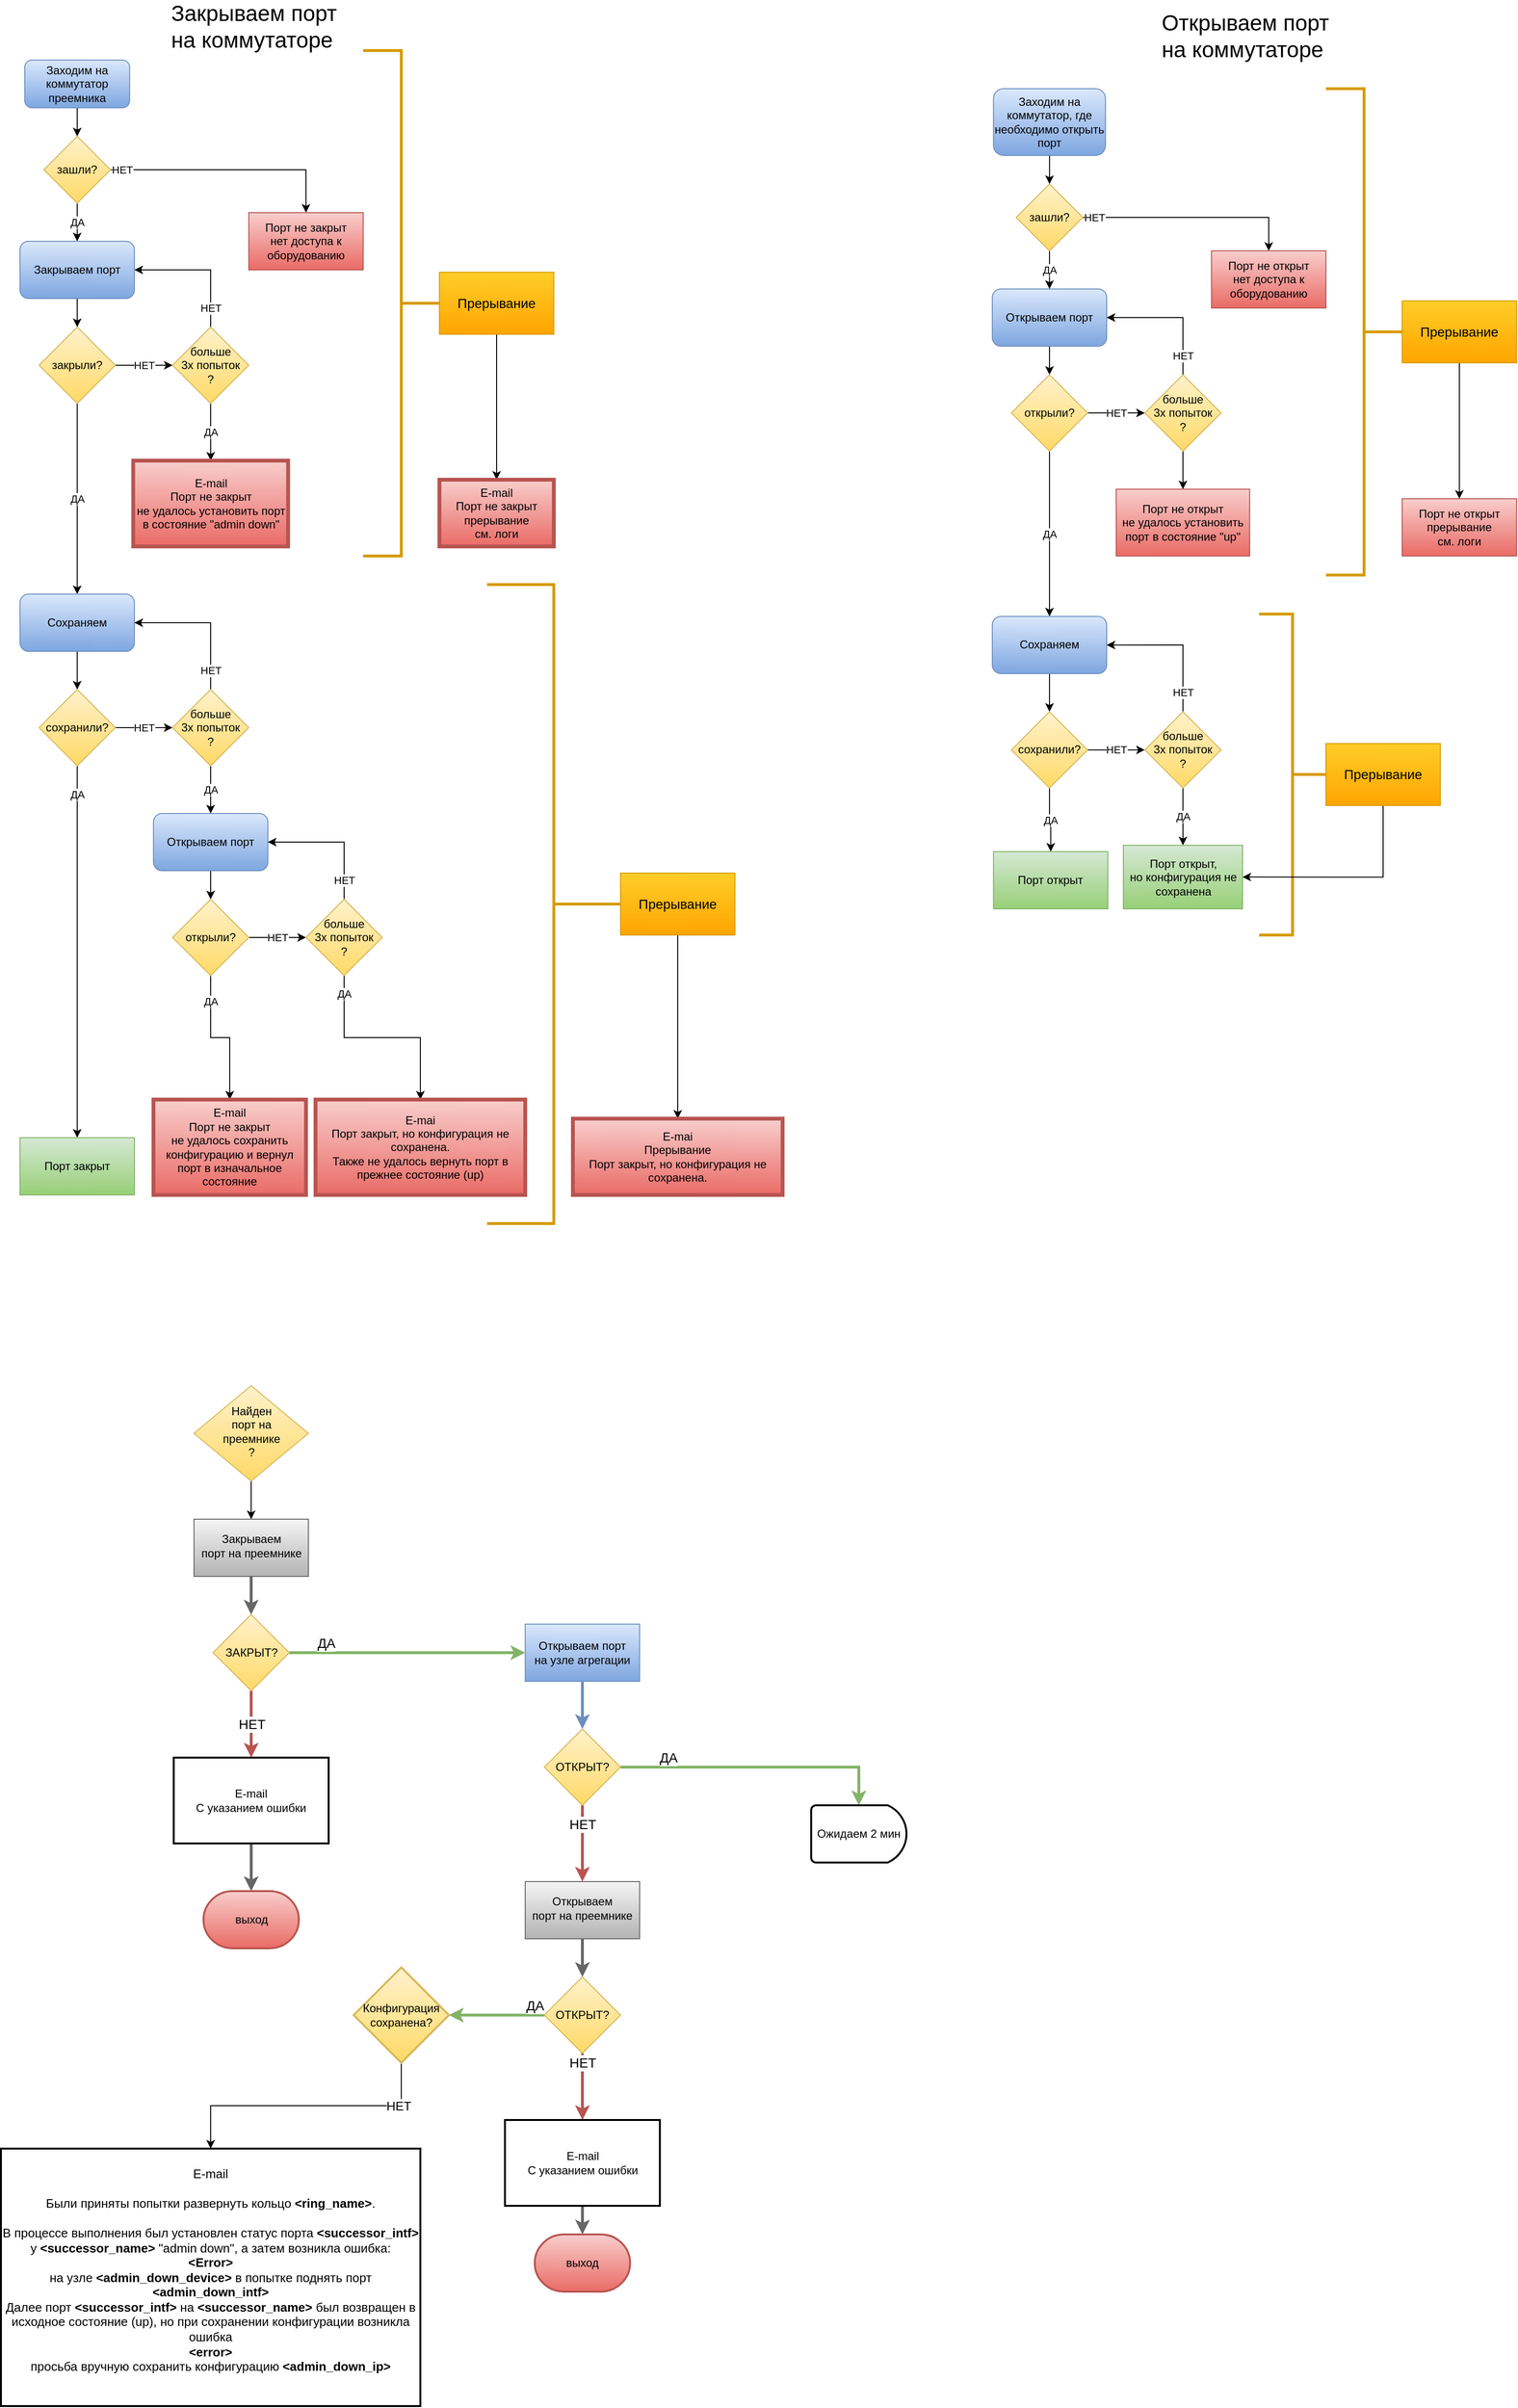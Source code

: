 <mxfile version="13.7.5" type="github">
  <diagram id="C5RBs43oDa-KdzZeNtuy" name="Page-1">
    <mxGraphModel dx="1102" dy="724" grid="1" gridSize="10" guides="1" tooltips="1" connect="1" arrows="1" fold="1" page="1" pageScale="1" pageWidth="3300" pageHeight="4681" math="0" shadow="0">
      <root>
        <mxCell id="WIyWlLk6GJQsqaUBKTNV-0" />
        <mxCell id="WIyWlLk6GJQsqaUBKTNV-1" parent="WIyWlLk6GJQsqaUBKTNV-0" />
        <mxCell id="69zd2P_aMQ5EqwOzP3Yx-98" value="" style="edgeStyle=orthogonalEdgeStyle;rounded=0;orthogonalLoop=1;jettySize=auto;html=1;" parent="WIyWlLk6GJQsqaUBKTNV-1" source="WIyWlLk6GJQsqaUBKTNV-6" target="69zd2P_aMQ5EqwOzP3Yx-97" edge="1">
          <mxGeometry relative="1" as="geometry" />
        </mxCell>
        <mxCell id="WIyWlLk6GJQsqaUBKTNV-6" value="&lt;div&gt;Найден&lt;/div&gt;&lt;div&gt;порт на&lt;/div&gt;&lt;div&gt;преемнике&lt;br&gt;&lt;/div&gt;?" style="rhombus;whiteSpace=wrap;html=1;shadow=0;fontFamily=Helvetica;fontSize=12;align=center;strokeWidth=1;spacing=6;spacingTop=-4;fillColor=#fff2cc;strokeColor=#d6b656;gradientColor=#ffd966;" parent="WIyWlLk6GJQsqaUBKTNV-1" vertex="1">
          <mxGeometry x="342.5" y="1560" width="120" height="100" as="geometry" />
        </mxCell>
        <mxCell id="69zd2P_aMQ5EqwOzP3Yx-4" value="ДА" style="edgeStyle=orthogonalEdgeStyle;rounded=0;orthogonalLoop=1;jettySize=auto;html=1;" parent="WIyWlLk6GJQsqaUBKTNV-1" source="69zd2P_aMQ5EqwOzP3Yx-0" target="69zd2P_aMQ5EqwOzP3Yx-3" edge="1">
          <mxGeometry relative="1" as="geometry" />
        </mxCell>
        <mxCell id="69zd2P_aMQ5EqwOzP3Yx-14" value="НЕТ" style="edgeStyle=orthogonalEdgeStyle;rounded=0;orthogonalLoop=1;jettySize=auto;html=1;entryX=0.5;entryY=0;entryDx=0;entryDy=0;" parent="WIyWlLk6GJQsqaUBKTNV-1" source="69zd2P_aMQ5EqwOzP3Yx-0" target="69zd2P_aMQ5EqwOzP3Yx-13" edge="1">
          <mxGeometry x="-0.902" relative="1" as="geometry">
            <mxPoint as="offset" />
          </mxGeometry>
        </mxCell>
        <mxCell id="69zd2P_aMQ5EqwOzP3Yx-0" value="зашли?" style="rhombus;whiteSpace=wrap;html=1;fillColor=#fff2cc;strokeColor=#d6b656;gradientColor=#ffd966;" parent="WIyWlLk6GJQsqaUBKTNV-1" vertex="1">
          <mxGeometry x="185" y="250" width="70" height="70" as="geometry" />
        </mxCell>
        <mxCell id="69zd2P_aMQ5EqwOzP3Yx-2" value="" style="edgeStyle=orthogonalEdgeStyle;rounded=0;orthogonalLoop=1;jettySize=auto;html=1;" parent="WIyWlLk6GJQsqaUBKTNV-1" source="69zd2P_aMQ5EqwOzP3Yx-1" target="69zd2P_aMQ5EqwOzP3Yx-0" edge="1">
          <mxGeometry relative="1" as="geometry" />
        </mxCell>
        <mxCell id="69zd2P_aMQ5EqwOzP3Yx-1" value="&lt;div&gt;Заходим на коммутатор&lt;/div&gt;&lt;div&gt;преемника&lt;br&gt;&lt;/div&gt;" style="rounded=1;whiteSpace=wrap;html=1;gradientColor=#7ea6e0;fillColor=#dae8fc;strokeColor=#6c8ebf;" parent="WIyWlLk6GJQsqaUBKTNV-1" vertex="1">
          <mxGeometry x="165" y="170" width="110" height="50" as="geometry" />
        </mxCell>
        <mxCell id="69zd2P_aMQ5EqwOzP3Yx-6" value="" style="edgeStyle=orthogonalEdgeStyle;rounded=0;orthogonalLoop=1;jettySize=auto;html=1;" parent="WIyWlLk6GJQsqaUBKTNV-1" source="69zd2P_aMQ5EqwOzP3Yx-3" target="69zd2P_aMQ5EqwOzP3Yx-5" edge="1">
          <mxGeometry relative="1" as="geometry" />
        </mxCell>
        <mxCell id="69zd2P_aMQ5EqwOzP3Yx-3" value="Закрываем порт" style="rounded=1;whiteSpace=wrap;html=1;gradientColor=#7ea6e0;fillColor=#dae8fc;strokeColor=#6c8ebf;" parent="WIyWlLk6GJQsqaUBKTNV-1" vertex="1">
          <mxGeometry x="160" y="360" width="120" height="60" as="geometry" />
        </mxCell>
        <mxCell id="69zd2P_aMQ5EqwOzP3Yx-9" value="НЕТ" style="edgeStyle=orthogonalEdgeStyle;rounded=0;orthogonalLoop=1;jettySize=auto;html=1;" parent="WIyWlLk6GJQsqaUBKTNV-1" source="69zd2P_aMQ5EqwOzP3Yx-5" target="69zd2P_aMQ5EqwOzP3Yx-8" edge="1">
          <mxGeometry relative="1" as="geometry" />
        </mxCell>
        <mxCell id="69zd2P_aMQ5EqwOzP3Yx-16" value="ДА" style="edgeStyle=orthogonalEdgeStyle;rounded=0;orthogonalLoop=1;jettySize=auto;html=1;" parent="WIyWlLk6GJQsqaUBKTNV-1" source="69zd2P_aMQ5EqwOzP3Yx-5" target="69zd2P_aMQ5EqwOzP3Yx-15" edge="1">
          <mxGeometry relative="1" as="geometry" />
        </mxCell>
        <mxCell id="69zd2P_aMQ5EqwOzP3Yx-5" value="закрыли?" style="rhombus;whiteSpace=wrap;html=1;gradientColor=#ffd966;fillColor=#fff2cc;strokeColor=#d6b656;" parent="WIyWlLk6GJQsqaUBKTNV-1" vertex="1">
          <mxGeometry x="180" y="450" width="80" height="80" as="geometry" />
        </mxCell>
        <mxCell id="69zd2P_aMQ5EqwOzP3Yx-10" value="НЕТ" style="edgeStyle=orthogonalEdgeStyle;rounded=0;orthogonalLoop=1;jettySize=auto;html=1;entryX=1;entryY=0.5;entryDx=0;entryDy=0;exitX=0.5;exitY=0;exitDx=0;exitDy=0;" parent="WIyWlLk6GJQsqaUBKTNV-1" source="69zd2P_aMQ5EqwOzP3Yx-8" target="69zd2P_aMQ5EqwOzP3Yx-3" edge="1">
          <mxGeometry x="-0.714" relative="1" as="geometry">
            <Array as="points">
              <mxPoint x="360" y="390" />
            </Array>
            <mxPoint as="offset" />
          </mxGeometry>
        </mxCell>
        <mxCell id="69zd2P_aMQ5EqwOzP3Yx-114" value="ДА" style="edgeStyle=orthogonalEdgeStyle;rounded=0;orthogonalLoop=1;jettySize=auto;html=1;strokeWidth=1;" parent="WIyWlLk6GJQsqaUBKTNV-1" source="69zd2P_aMQ5EqwOzP3Yx-8" target="69zd2P_aMQ5EqwOzP3Yx-113" edge="1">
          <mxGeometry relative="1" as="geometry" />
        </mxCell>
        <mxCell id="69zd2P_aMQ5EqwOzP3Yx-8" value="&lt;div&gt;больше&lt;/div&gt;&lt;div&gt;3х попыток&lt;br&gt;&lt;/div&gt;?" style="rhombus;whiteSpace=wrap;html=1;gradientColor=#ffd966;fillColor=#fff2cc;strokeColor=#d6b656;" parent="WIyWlLk6GJQsqaUBKTNV-1" vertex="1">
          <mxGeometry x="320" y="450" width="80" height="80" as="geometry" />
        </mxCell>
        <mxCell id="69zd2P_aMQ5EqwOzP3Yx-13" value="&lt;div&gt;Порт не закрыт&lt;/div&gt;нет доступа к оборудованию " style="rounded=1;whiteSpace=wrap;html=1;gradientColor=#ea6b66;fillColor=#f8cecc;strokeColor=#b85450;arcSize=0;" parent="WIyWlLk6GJQsqaUBKTNV-1" vertex="1">
          <mxGeometry x="400" y="330" width="120" height="60" as="geometry" />
        </mxCell>
        <mxCell id="69zd2P_aMQ5EqwOzP3Yx-18" value="" style="edgeStyle=orthogonalEdgeStyle;rounded=0;orthogonalLoop=1;jettySize=auto;html=1;" parent="WIyWlLk6GJQsqaUBKTNV-1" source="69zd2P_aMQ5EqwOzP3Yx-15" target="69zd2P_aMQ5EqwOzP3Yx-17" edge="1">
          <mxGeometry relative="1" as="geometry" />
        </mxCell>
        <mxCell id="69zd2P_aMQ5EqwOzP3Yx-15" value="Сохраняем" style="rounded=1;whiteSpace=wrap;html=1;gradientColor=#7ea6e0;fillColor=#dae8fc;strokeColor=#6c8ebf;" parent="WIyWlLk6GJQsqaUBKTNV-1" vertex="1">
          <mxGeometry x="160" y="730" width="120" height="60" as="geometry" />
        </mxCell>
        <mxCell id="69zd2P_aMQ5EqwOzP3Yx-20" value="НЕТ" style="edgeStyle=orthogonalEdgeStyle;rounded=0;orthogonalLoop=1;jettySize=auto;html=1;" parent="WIyWlLk6GJQsqaUBKTNV-1" source="69zd2P_aMQ5EqwOzP3Yx-17" target="69zd2P_aMQ5EqwOzP3Yx-19" edge="1">
          <mxGeometry relative="1" as="geometry" />
        </mxCell>
        <mxCell id="69zd2P_aMQ5EqwOzP3Yx-33" value="ДА" style="edgeStyle=orthogonalEdgeStyle;rounded=0;orthogonalLoop=1;jettySize=auto;html=1;" parent="WIyWlLk6GJQsqaUBKTNV-1" source="69zd2P_aMQ5EqwOzP3Yx-17" target="69zd2P_aMQ5EqwOzP3Yx-32" edge="1">
          <mxGeometry x="-0.846" relative="1" as="geometry">
            <mxPoint as="offset" />
          </mxGeometry>
        </mxCell>
        <mxCell id="69zd2P_aMQ5EqwOzP3Yx-17" value="сохранили?" style="rhombus;whiteSpace=wrap;html=1;gradientColor=#ffd966;fillColor=#fff2cc;strokeColor=#d6b656;" parent="WIyWlLk6GJQsqaUBKTNV-1" vertex="1">
          <mxGeometry x="180" y="830" width="80" height="80" as="geometry" />
        </mxCell>
        <mxCell id="69zd2P_aMQ5EqwOzP3Yx-21" value="НЕТ" style="edgeStyle=orthogonalEdgeStyle;rounded=0;orthogonalLoop=1;jettySize=auto;html=1;entryX=1;entryY=0.5;entryDx=0;entryDy=0;" parent="WIyWlLk6GJQsqaUBKTNV-1" source="69zd2P_aMQ5EqwOzP3Yx-19" target="69zd2P_aMQ5EqwOzP3Yx-15" edge="1">
          <mxGeometry x="-0.733" relative="1" as="geometry">
            <Array as="points">
              <mxPoint x="360" y="760" />
            </Array>
            <mxPoint as="offset" />
          </mxGeometry>
        </mxCell>
        <mxCell id="69zd2P_aMQ5EqwOzP3Yx-28" value="ДА" style="edgeStyle=orthogonalEdgeStyle;rounded=0;orthogonalLoop=1;jettySize=auto;html=1;" parent="WIyWlLk6GJQsqaUBKTNV-1" source="69zd2P_aMQ5EqwOzP3Yx-19" target="69zd2P_aMQ5EqwOzP3Yx-23" edge="1">
          <mxGeometry relative="1" as="geometry" />
        </mxCell>
        <mxCell id="69zd2P_aMQ5EqwOzP3Yx-19" value="&lt;div&gt;больше&lt;/div&gt;&lt;div&gt;3х попыток&lt;br&gt;&lt;/div&gt;?" style="rhombus;whiteSpace=wrap;html=1;gradientColor=#ffd966;fillColor=#fff2cc;strokeColor=#d6b656;" parent="WIyWlLk6GJQsqaUBKTNV-1" vertex="1">
          <mxGeometry x="320" y="830" width="80" height="80" as="geometry" />
        </mxCell>
        <mxCell id="69zd2P_aMQ5EqwOzP3Yx-22" value="" style="edgeStyle=orthogonalEdgeStyle;rounded=0;orthogonalLoop=1;jettySize=auto;html=1;" parent="WIyWlLk6GJQsqaUBKTNV-1" source="69zd2P_aMQ5EqwOzP3Yx-23" target="69zd2P_aMQ5EqwOzP3Yx-25" edge="1">
          <mxGeometry relative="1" as="geometry" />
        </mxCell>
        <mxCell id="69zd2P_aMQ5EqwOzP3Yx-23" value="Открываем порт" style="rounded=1;whiteSpace=wrap;html=1;gradientColor=#7ea6e0;fillColor=#dae8fc;strokeColor=#6c8ebf;" parent="WIyWlLk6GJQsqaUBKTNV-1" vertex="1">
          <mxGeometry x="300" y="960" width="120" height="60" as="geometry" />
        </mxCell>
        <mxCell id="69zd2P_aMQ5EqwOzP3Yx-24" value="НЕТ" style="edgeStyle=orthogonalEdgeStyle;rounded=0;orthogonalLoop=1;jettySize=auto;html=1;" parent="WIyWlLk6GJQsqaUBKTNV-1" source="69zd2P_aMQ5EqwOzP3Yx-25" target="69zd2P_aMQ5EqwOzP3Yx-27" edge="1">
          <mxGeometry relative="1" as="geometry" />
        </mxCell>
        <mxCell id="69zd2P_aMQ5EqwOzP3Yx-31" value="ДА" style="edgeStyle=orthogonalEdgeStyle;rounded=0;orthogonalLoop=1;jettySize=auto;html=1;" parent="WIyWlLk6GJQsqaUBKTNV-1" source="69zd2P_aMQ5EqwOzP3Yx-25" target="69zd2P_aMQ5EqwOzP3Yx-30" edge="1">
          <mxGeometry x="-0.647" relative="1" as="geometry">
            <mxPoint as="offset" />
          </mxGeometry>
        </mxCell>
        <mxCell id="69zd2P_aMQ5EqwOzP3Yx-25" value="открыли?" style="rhombus;whiteSpace=wrap;html=1;gradientColor=#ffd966;fillColor=#fff2cc;strokeColor=#d6b656;" parent="WIyWlLk6GJQsqaUBKTNV-1" vertex="1">
          <mxGeometry x="320" y="1050" width="80" height="80" as="geometry" />
        </mxCell>
        <mxCell id="69zd2P_aMQ5EqwOzP3Yx-26" value="НЕТ" style="edgeStyle=orthogonalEdgeStyle;rounded=0;orthogonalLoop=1;jettySize=auto;html=1;entryX=1;entryY=0.5;entryDx=0;entryDy=0;exitX=0.5;exitY=0;exitDx=0;exitDy=0;" parent="WIyWlLk6GJQsqaUBKTNV-1" source="69zd2P_aMQ5EqwOzP3Yx-27" target="69zd2P_aMQ5EqwOzP3Yx-23" edge="1">
          <mxGeometry x="-0.714" relative="1" as="geometry">
            <Array as="points">
              <mxPoint x="500" y="990" />
            </Array>
            <mxPoint as="offset" />
          </mxGeometry>
        </mxCell>
        <mxCell id="69zd2P_aMQ5EqwOzP3Yx-72" value="ДА" style="edgeStyle=orthogonalEdgeStyle;rounded=0;orthogonalLoop=1;jettySize=auto;html=1;" parent="WIyWlLk6GJQsqaUBKTNV-1" source="69zd2P_aMQ5EqwOzP3Yx-27" target="69zd2P_aMQ5EqwOzP3Yx-71" edge="1">
          <mxGeometry x="-0.818" relative="1" as="geometry">
            <mxPoint as="offset" />
          </mxGeometry>
        </mxCell>
        <mxCell id="69zd2P_aMQ5EqwOzP3Yx-27" value="&lt;div&gt;больше&lt;/div&gt;&lt;div&gt;3х попыток&lt;br&gt;&lt;/div&gt;?" style="rhombus;whiteSpace=wrap;html=1;gradientColor=#ffd966;fillColor=#fff2cc;strokeColor=#d6b656;" parent="WIyWlLk6GJQsqaUBKTNV-1" vertex="1">
          <mxGeometry x="460" y="1050" width="80" height="80" as="geometry" />
        </mxCell>
        <mxCell id="69zd2P_aMQ5EqwOzP3Yx-30" value="&lt;div&gt;E-mail&lt;/div&gt;&lt;div&gt;Порт не закрыт&lt;/div&gt;не удалось сохранить конфигурацию и вернул порт в изначальное состояние" style="rounded=1;whiteSpace=wrap;html=1;gradientColor=#ea6b66;fillColor=#f8cecc;strokeColor=#b85450;arcSize=0;strokeWidth=4;" parent="WIyWlLk6GJQsqaUBKTNV-1" vertex="1">
          <mxGeometry x="300" y="1260" width="160" height="100" as="geometry" />
        </mxCell>
        <mxCell id="69zd2P_aMQ5EqwOzP3Yx-32" value="Порт закрыт" style="rounded=1;whiteSpace=wrap;html=1;gradientColor=#97d077;fillColor=#d5e8d4;strokeColor=#82b366;arcSize=0;" parent="WIyWlLk6GJQsqaUBKTNV-1" vertex="1">
          <mxGeometry x="160" y="1300" width="120" height="60" as="geometry" />
        </mxCell>
        <mxCell id="69zd2P_aMQ5EqwOzP3Yx-38" value="ДА" style="edgeStyle=orthogonalEdgeStyle;rounded=0;orthogonalLoop=1;jettySize=auto;html=1;" parent="WIyWlLk6GJQsqaUBKTNV-1" source="69zd2P_aMQ5EqwOzP3Yx-40" target="69zd2P_aMQ5EqwOzP3Yx-44" edge="1">
          <mxGeometry relative="1" as="geometry" />
        </mxCell>
        <mxCell id="69zd2P_aMQ5EqwOzP3Yx-39" value="НЕТ" style="edgeStyle=orthogonalEdgeStyle;rounded=0;orthogonalLoop=1;jettySize=auto;html=1;entryX=0.5;entryY=0;entryDx=0;entryDy=0;" parent="WIyWlLk6GJQsqaUBKTNV-1" source="69zd2P_aMQ5EqwOzP3Yx-40" target="69zd2P_aMQ5EqwOzP3Yx-118" edge="1">
          <mxGeometry x="-0.902" relative="1" as="geometry">
            <mxPoint x="1520" y="640" as="targetPoint" />
            <mxPoint as="offset" />
          </mxGeometry>
        </mxCell>
        <mxCell id="69zd2P_aMQ5EqwOzP3Yx-40" value="зашли?" style="rhombus;whiteSpace=wrap;html=1;fillColor=#fff2cc;strokeColor=#d6b656;gradientColor=#ffd966;" parent="WIyWlLk6GJQsqaUBKTNV-1" vertex="1">
          <mxGeometry x="1205" y="300" width="70" height="70" as="geometry" />
        </mxCell>
        <mxCell id="69zd2P_aMQ5EqwOzP3Yx-41" value="" style="edgeStyle=orthogonalEdgeStyle;rounded=0;orthogonalLoop=1;jettySize=auto;html=1;" parent="WIyWlLk6GJQsqaUBKTNV-1" source="69zd2P_aMQ5EqwOzP3Yx-42" target="69zd2P_aMQ5EqwOzP3Yx-40" edge="1">
          <mxGeometry relative="1" as="geometry" />
        </mxCell>
        <mxCell id="69zd2P_aMQ5EqwOzP3Yx-42" value="&lt;div&gt;Заходим на коммутатор, где необходимо открыть порт&lt;br&gt;&lt;/div&gt;" style="rounded=1;whiteSpace=wrap;html=1;gradientColor=#7ea6e0;fillColor=#dae8fc;strokeColor=#6c8ebf;" parent="WIyWlLk6GJQsqaUBKTNV-1" vertex="1">
          <mxGeometry x="1181.25" y="200" width="117.5" height="70" as="geometry" />
        </mxCell>
        <mxCell id="69zd2P_aMQ5EqwOzP3Yx-43" value="" style="edgeStyle=orthogonalEdgeStyle;rounded=0;orthogonalLoop=1;jettySize=auto;html=1;" parent="WIyWlLk6GJQsqaUBKTNV-1" source="69zd2P_aMQ5EqwOzP3Yx-44" target="69zd2P_aMQ5EqwOzP3Yx-47" edge="1">
          <mxGeometry relative="1" as="geometry" />
        </mxCell>
        <mxCell id="69zd2P_aMQ5EqwOzP3Yx-44" value="Открываем порт" style="rounded=1;whiteSpace=wrap;html=1;gradientColor=#7ea6e0;fillColor=#dae8fc;strokeColor=#6c8ebf;" parent="WIyWlLk6GJQsqaUBKTNV-1" vertex="1">
          <mxGeometry x="1180" y="410" width="120" height="60" as="geometry" />
        </mxCell>
        <mxCell id="69zd2P_aMQ5EqwOzP3Yx-45" value="НЕТ" style="edgeStyle=orthogonalEdgeStyle;rounded=0;orthogonalLoop=1;jettySize=auto;html=1;" parent="WIyWlLk6GJQsqaUBKTNV-1" source="69zd2P_aMQ5EqwOzP3Yx-47" target="69zd2P_aMQ5EqwOzP3Yx-50" edge="1">
          <mxGeometry relative="1" as="geometry" />
        </mxCell>
        <mxCell id="69zd2P_aMQ5EqwOzP3Yx-46" value="ДА" style="edgeStyle=orthogonalEdgeStyle;rounded=0;orthogonalLoop=1;jettySize=auto;html=1;" parent="WIyWlLk6GJQsqaUBKTNV-1" source="69zd2P_aMQ5EqwOzP3Yx-47" target="69zd2P_aMQ5EqwOzP3Yx-53" edge="1">
          <mxGeometry relative="1" as="geometry" />
        </mxCell>
        <mxCell id="69zd2P_aMQ5EqwOzP3Yx-47" value="открыли?" style="rhombus;whiteSpace=wrap;html=1;gradientColor=#ffd966;fillColor=#fff2cc;strokeColor=#d6b656;" parent="WIyWlLk6GJQsqaUBKTNV-1" vertex="1">
          <mxGeometry x="1200" y="500" width="80" height="80" as="geometry" />
        </mxCell>
        <mxCell id="69zd2P_aMQ5EqwOzP3Yx-48" value="НЕТ" style="edgeStyle=orthogonalEdgeStyle;rounded=0;orthogonalLoop=1;jettySize=auto;html=1;entryX=1;entryY=0.5;entryDx=0;entryDy=0;exitX=0.5;exitY=0;exitDx=0;exitDy=0;" parent="WIyWlLk6GJQsqaUBKTNV-1" source="69zd2P_aMQ5EqwOzP3Yx-50" target="69zd2P_aMQ5EqwOzP3Yx-44" edge="1">
          <mxGeometry x="-0.714" relative="1" as="geometry">
            <Array as="points">
              <mxPoint x="1380" y="440" />
            </Array>
            <mxPoint as="offset" />
          </mxGeometry>
        </mxCell>
        <mxCell id="69zd2P_aMQ5EqwOzP3Yx-123" value="" style="edgeStyle=orthogonalEdgeStyle;rounded=0;orthogonalLoop=1;jettySize=auto;html=1;strokeWidth=1;" parent="WIyWlLk6GJQsqaUBKTNV-1" source="69zd2P_aMQ5EqwOzP3Yx-50" target="69zd2P_aMQ5EqwOzP3Yx-122" edge="1">
          <mxGeometry relative="1" as="geometry" />
        </mxCell>
        <mxCell id="69zd2P_aMQ5EqwOzP3Yx-50" value="&lt;div&gt;больше&lt;/div&gt;&lt;div&gt;3х попыток&lt;br&gt;&lt;/div&gt;?" style="rhombus;whiteSpace=wrap;html=1;gradientColor=#ffd966;fillColor=#fff2cc;strokeColor=#d6b656;" parent="WIyWlLk6GJQsqaUBKTNV-1" vertex="1">
          <mxGeometry x="1340" y="500" width="80" height="80" as="geometry" />
        </mxCell>
        <mxCell id="69zd2P_aMQ5EqwOzP3Yx-52" value="" style="edgeStyle=orthogonalEdgeStyle;rounded=0;orthogonalLoop=1;jettySize=auto;html=1;" parent="WIyWlLk6GJQsqaUBKTNV-1" source="69zd2P_aMQ5EqwOzP3Yx-53" target="69zd2P_aMQ5EqwOzP3Yx-55" edge="1">
          <mxGeometry relative="1" as="geometry" />
        </mxCell>
        <mxCell id="69zd2P_aMQ5EqwOzP3Yx-53" value="Сохраняем" style="rounded=1;whiteSpace=wrap;html=1;gradientColor=#7ea6e0;fillColor=#dae8fc;strokeColor=#6c8ebf;" parent="WIyWlLk6GJQsqaUBKTNV-1" vertex="1">
          <mxGeometry x="1180" y="753.34" width="120" height="60" as="geometry" />
        </mxCell>
        <mxCell id="69zd2P_aMQ5EqwOzP3Yx-54" value="НЕТ" style="edgeStyle=orthogonalEdgeStyle;rounded=0;orthogonalLoop=1;jettySize=auto;html=1;" parent="WIyWlLk6GJQsqaUBKTNV-1" source="69zd2P_aMQ5EqwOzP3Yx-55" target="69zd2P_aMQ5EqwOzP3Yx-58" edge="1">
          <mxGeometry relative="1" as="geometry" />
        </mxCell>
        <mxCell id="69zd2P_aMQ5EqwOzP3Yx-74" value="ДА" style="edgeStyle=orthogonalEdgeStyle;rounded=0;orthogonalLoop=1;jettySize=auto;html=1;" parent="WIyWlLk6GJQsqaUBKTNV-1" source="69zd2P_aMQ5EqwOzP3Yx-55" target="69zd2P_aMQ5EqwOzP3Yx-73" edge="1">
          <mxGeometry relative="1" as="geometry" />
        </mxCell>
        <mxCell id="69zd2P_aMQ5EqwOzP3Yx-55" value="сохранили?" style="rhombus;whiteSpace=wrap;html=1;gradientColor=#ffd966;fillColor=#fff2cc;strokeColor=#d6b656;" parent="WIyWlLk6GJQsqaUBKTNV-1" vertex="1">
          <mxGeometry x="1200" y="853.34" width="80" height="80" as="geometry" />
        </mxCell>
        <mxCell id="69zd2P_aMQ5EqwOzP3Yx-56" value="НЕТ" style="edgeStyle=orthogonalEdgeStyle;rounded=0;orthogonalLoop=1;jettySize=auto;html=1;entryX=1;entryY=0.5;entryDx=0;entryDy=0;" parent="WIyWlLk6GJQsqaUBKTNV-1" source="69zd2P_aMQ5EqwOzP3Yx-58" target="69zd2P_aMQ5EqwOzP3Yx-53" edge="1">
          <mxGeometry x="-0.733" relative="1" as="geometry">
            <Array as="points">
              <mxPoint x="1380" y="783.34" />
            </Array>
            <mxPoint as="offset" />
          </mxGeometry>
        </mxCell>
        <mxCell id="69zd2P_aMQ5EqwOzP3Yx-57" value="ДА" style="edgeStyle=orthogonalEdgeStyle;rounded=0;orthogonalLoop=1;jettySize=auto;html=1;entryX=0.5;entryY=0;entryDx=0;entryDy=0;" parent="WIyWlLk6GJQsqaUBKTNV-1" source="69zd2P_aMQ5EqwOzP3Yx-58" target="69zd2P_aMQ5EqwOzP3Yx-66" edge="1">
          <mxGeometry relative="1" as="geometry">
            <mxPoint x="1380" y="983.34" as="targetPoint" />
          </mxGeometry>
        </mxCell>
        <mxCell id="69zd2P_aMQ5EqwOzP3Yx-58" value="&lt;div&gt;больше&lt;/div&gt;&lt;div&gt;3х попыток&lt;br&gt;&lt;/div&gt;?" style="rhombus;whiteSpace=wrap;html=1;gradientColor=#ffd966;fillColor=#fff2cc;strokeColor=#d6b656;" parent="WIyWlLk6GJQsqaUBKTNV-1" vertex="1">
          <mxGeometry x="1340" y="853.34" width="80" height="80" as="geometry" />
        </mxCell>
        <mxCell id="69zd2P_aMQ5EqwOzP3Yx-66" value="&lt;div&gt;Порт открыт,&lt;/div&gt;&lt;div&gt;но конфигурация не сохранена&lt;br&gt;&lt;/div&gt;" style="rounded=1;whiteSpace=wrap;html=1;gradientColor=#97d077;fillColor=#d5e8d4;strokeColor=#82b366;arcSize=0;" parent="WIyWlLk6GJQsqaUBKTNV-1" vertex="1">
          <mxGeometry x="1317.5" y="993.34" width="125" height="66.67" as="geometry" />
        </mxCell>
        <mxCell id="69zd2P_aMQ5EqwOzP3Yx-69" value="&lt;div style=&quot;font-size: 23px&quot; align=&quot;justify&quot;&gt;Открываем порт&lt;/div&gt;&lt;div style=&quot;font-size: 23px&quot; align=&quot;justify&quot;&gt;на коммутаторе&lt;/div&gt;" style="text;html=1;align=center;verticalAlign=middle;resizable=0;points=[];autosize=1;" parent="WIyWlLk6GJQsqaUBKTNV-1" vertex="1">
          <mxGeometry x="1350" y="130" width="190" height="30" as="geometry" />
        </mxCell>
        <mxCell id="69zd2P_aMQ5EqwOzP3Yx-70" value="&lt;div style=&quot;font-size: 23px&quot; align=&quot;justify&quot;&gt;Закрываем порт&lt;/div&gt;&lt;div style=&quot;font-size: 23px&quot; align=&quot;justify&quot;&gt;на коммутаторе&lt;/div&gt;" style="text;html=1;align=center;verticalAlign=middle;resizable=0;points=[];autosize=1;" parent="WIyWlLk6GJQsqaUBKTNV-1" vertex="1">
          <mxGeometry x="310" y="120" width="190" height="30" as="geometry" />
        </mxCell>
        <mxCell id="69zd2P_aMQ5EqwOzP3Yx-71" value="&lt;div&gt;E-mai&lt;/div&gt;&lt;div align=&quot;center&quot;&gt;Порт закрыт, но конфигурация не сохранена.&lt;/div&gt;&lt;div align=&quot;center&quot;&gt;Также не удалось вернуть порт в прежнее состояние (up)&lt;br&gt;&lt;/div&gt;" style="rounded=0;whiteSpace=wrap;html=1;gradientColor=#ea6b66;fillColor=#f8cecc;strokeColor=#b85450;strokeWidth=4;" parent="WIyWlLk6GJQsqaUBKTNV-1" vertex="1">
          <mxGeometry x="470" y="1260" width="220" height="100" as="geometry" />
        </mxCell>
        <mxCell id="69zd2P_aMQ5EqwOzP3Yx-73" value="Порт открыт" style="rounded=0;whiteSpace=wrap;html=1;gradientColor=#97d077;fillColor=#d5e8d4;strokeColor=#82b366;" parent="WIyWlLk6GJQsqaUBKTNV-1" vertex="1">
          <mxGeometry x="1181.25" y="1000.01" width="120" height="60" as="geometry" />
        </mxCell>
        <mxCell id="69zd2P_aMQ5EqwOzP3Yx-76" value="" style="strokeWidth=3;html=1;shape=mxgraph.flowchart.annotation_2;align=left;labelPosition=right;pointerEvents=1;rotation=-180;gradientColor=#ffa500;fillColor=#ffcd28;strokeColor=#d79b00;" parent="WIyWlLk6GJQsqaUBKTNV-1" vertex="1">
          <mxGeometry x="1530" y="200" width="80" height="510" as="geometry" />
        </mxCell>
        <mxCell id="69zd2P_aMQ5EqwOzP3Yx-121" style="edgeStyle=orthogonalEdgeStyle;rounded=0;orthogonalLoop=1;jettySize=auto;html=1;strokeWidth=1;" parent="WIyWlLk6GJQsqaUBKTNV-1" source="69zd2P_aMQ5EqwOzP3Yx-80" target="69zd2P_aMQ5EqwOzP3Yx-120" edge="1">
          <mxGeometry relative="1" as="geometry" />
        </mxCell>
        <mxCell id="69zd2P_aMQ5EqwOzP3Yx-80" value="&lt;font style=&quot;font-size: 14px&quot;&gt;Прерывание&lt;/font&gt;" style="text;html=1;align=center;verticalAlign=middle;whiteSpace=wrap;rounded=0;fillColor=#ffcd28;strokeColor=#d79b00;gradientColor=#ffa500;" parent="WIyWlLk6GJQsqaUBKTNV-1" vertex="1">
          <mxGeometry x="1610" y="422.5" width="120" height="65" as="geometry" />
        </mxCell>
        <mxCell id="69zd2P_aMQ5EqwOzP3Yx-84" value="" style="strokeWidth=3;html=1;shape=mxgraph.flowchart.annotation_2;align=left;labelPosition=right;pointerEvents=1;gradientColor=#ffa500;rotation=-180;fillColor=#ffcd28;strokeColor=#d79b00;" parent="WIyWlLk6GJQsqaUBKTNV-1" vertex="1">
          <mxGeometry x="1460" y="750.83" width="70" height="336.67" as="geometry" />
        </mxCell>
        <mxCell id="69zd2P_aMQ5EqwOzP3Yx-124" style="edgeStyle=orthogonalEdgeStyle;rounded=0;orthogonalLoop=1;jettySize=auto;html=1;entryX=1;entryY=0.5;entryDx=0;entryDy=0;strokeWidth=1;" parent="WIyWlLk6GJQsqaUBKTNV-1" source="69zd2P_aMQ5EqwOzP3Yx-86" target="69zd2P_aMQ5EqwOzP3Yx-66" edge="1">
          <mxGeometry relative="1" as="geometry">
            <Array as="points">
              <mxPoint x="1590" y="1027" />
            </Array>
          </mxGeometry>
        </mxCell>
        <mxCell id="69zd2P_aMQ5EqwOzP3Yx-86" value="&lt;font style=&quot;font-size: 14px&quot;&gt;Прерывание&lt;/font&gt;" style="text;html=1;align=center;verticalAlign=middle;whiteSpace=wrap;rounded=0;fillColor=#ffcd28;strokeColor=#d79b00;gradientColor=#ffa500;" parent="WIyWlLk6GJQsqaUBKTNV-1" vertex="1">
          <mxGeometry x="1530" y="886.67" width="120" height="65" as="geometry" />
        </mxCell>
        <mxCell id="69zd2P_aMQ5EqwOzP3Yx-88" value="" style="strokeWidth=3;html=1;shape=mxgraph.flowchart.annotation_2;align=left;labelPosition=right;pointerEvents=1;rotation=-180;gradientColor=#ffa500;fillColor=#ffcd28;strokeColor=#d79b00;" parent="WIyWlLk6GJQsqaUBKTNV-1" vertex="1">
          <mxGeometry x="520" y="160" width="80" height="530" as="geometry" />
        </mxCell>
        <mxCell id="69zd2P_aMQ5EqwOzP3Yx-112" style="edgeStyle=orthogonalEdgeStyle;rounded=0;orthogonalLoop=1;jettySize=auto;html=1;entryX=0.5;entryY=0;entryDx=0;entryDy=0;strokeWidth=1;" parent="WIyWlLk6GJQsqaUBKTNV-1" source="69zd2P_aMQ5EqwOzP3Yx-90" target="69zd2P_aMQ5EqwOzP3Yx-111" edge="1">
          <mxGeometry relative="1" as="geometry" />
        </mxCell>
        <mxCell id="69zd2P_aMQ5EqwOzP3Yx-90" value="&lt;font style=&quot;font-size: 14px&quot;&gt;Прерывание&lt;/font&gt;" style="text;html=1;align=center;verticalAlign=middle;whiteSpace=wrap;rounded=0;fillColor=#ffcd28;strokeColor=#d79b00;gradientColor=#ffa500;" parent="WIyWlLk6GJQsqaUBKTNV-1" vertex="1">
          <mxGeometry x="600" y="392.5" width="120" height="65" as="geometry" />
        </mxCell>
        <mxCell id="69zd2P_aMQ5EqwOzP3Yx-92" value="" style="strokeWidth=3;html=1;shape=mxgraph.flowchart.annotation_2;align=left;labelPosition=right;pointerEvents=1;rotation=-180;gradientColor=#ffa500;fillColor=#ffcd28;strokeColor=#d79b00;" parent="WIyWlLk6GJQsqaUBKTNV-1" vertex="1">
          <mxGeometry x="650" y="720" width="140" height="670" as="geometry" />
        </mxCell>
        <mxCell id="69zd2P_aMQ5EqwOzP3Yx-117" style="edgeStyle=orthogonalEdgeStyle;rounded=0;orthogonalLoop=1;jettySize=auto;html=1;strokeWidth=1;" parent="WIyWlLk6GJQsqaUBKTNV-1" source="69zd2P_aMQ5EqwOzP3Yx-93" target="69zd2P_aMQ5EqwOzP3Yx-116" edge="1">
          <mxGeometry relative="1" as="geometry" />
        </mxCell>
        <mxCell id="69zd2P_aMQ5EqwOzP3Yx-93" value="&lt;font style=&quot;font-size: 14px&quot;&gt;Прерывание&lt;/font&gt;" style="text;html=1;align=center;verticalAlign=middle;whiteSpace=wrap;rounded=0;fillColor=#ffcd28;strokeColor=#d79b00;gradientColor=#ffa500;" parent="WIyWlLk6GJQsqaUBKTNV-1" vertex="1">
          <mxGeometry x="790" y="1022.5" width="120" height="65" as="geometry" />
        </mxCell>
        <mxCell id="69zd2P_aMQ5EqwOzP3Yx-100" value="" style="edgeStyle=orthogonalEdgeStyle;rounded=0;orthogonalLoop=1;jettySize=auto;html=1;strokeWidth=3;gradientColor=#b3b3b3;fillColor=#f5f5f5;strokeColor=#666666;" parent="WIyWlLk6GJQsqaUBKTNV-1" source="69zd2P_aMQ5EqwOzP3Yx-97" target="69zd2P_aMQ5EqwOzP3Yx-99" edge="1">
          <mxGeometry relative="1" as="geometry" />
        </mxCell>
        <mxCell id="69zd2P_aMQ5EqwOzP3Yx-97" value="&lt;div&gt;Закрываем&lt;/div&gt;&lt;div&gt;порт на преемнике&lt;br&gt;&lt;/div&gt;" style="whiteSpace=wrap;html=1;shadow=0;strokeColor=#666666;strokeWidth=1;fillColor=#f5f5f5;gradientColor=#b3b3b3;spacing=6;spacingTop=-4;" parent="WIyWlLk6GJQsqaUBKTNV-1" vertex="1">
          <mxGeometry x="342.5" y="1700" width="120" height="60" as="geometry" />
        </mxCell>
        <mxCell id="69zd2P_aMQ5EqwOzP3Yx-103" value="&lt;font style=&quot;font-size: 14px&quot;&gt;ДА&lt;/font&gt;" style="edgeStyle=orthogonalEdgeStyle;rounded=0;orthogonalLoop=1;jettySize=auto;html=1;gradientColor=#97d077;fillColor=#d5e8d4;strokeColor=#82b366;strokeWidth=3;" parent="WIyWlLk6GJQsqaUBKTNV-1" source="69zd2P_aMQ5EqwOzP3Yx-99" target="69zd2P_aMQ5EqwOzP3Yx-102" edge="1">
          <mxGeometry x="-0.697" y="10" relative="1" as="geometry">
            <mxPoint x="1" as="offset" />
          </mxGeometry>
        </mxCell>
        <mxCell id="Vo_WulkDOra8i03JCjhw-13" value="&lt;font style=&quot;font-size: 14px&quot;&gt;НЕТ&lt;/font&gt;" style="edgeStyle=orthogonalEdgeStyle;rounded=0;orthogonalLoop=1;jettySize=auto;html=1;strokeWidth=3;gradientColor=#ea6b66;fillColor=#f8cecc;strokeColor=#b85450;exitX=0.5;exitY=1;exitDx=0;exitDy=0;" edge="1" parent="WIyWlLk6GJQsqaUBKTNV-1" source="69zd2P_aMQ5EqwOzP3Yx-99" target="Vo_WulkDOra8i03JCjhw-0">
          <mxGeometry relative="1" as="geometry" />
        </mxCell>
        <mxCell id="69zd2P_aMQ5EqwOzP3Yx-99" value="ЗАКРЫТ?" style="rhombus;whiteSpace=wrap;html=1;strokeColor=#d6b656;gradientColor=#ffd966;fillColor=#fff2cc;" parent="WIyWlLk6GJQsqaUBKTNV-1" vertex="1">
          <mxGeometry x="362.5" y="1800" width="80" height="80" as="geometry" />
        </mxCell>
        <mxCell id="69zd2P_aMQ5EqwOzP3Yx-105" value="" style="edgeStyle=orthogonalEdgeStyle;rounded=0;orthogonalLoop=1;jettySize=auto;html=1;strokeWidth=3;gradientColor=#7ea6e0;fillColor=#dae8fc;strokeColor=#6c8ebf;" parent="WIyWlLk6GJQsqaUBKTNV-1" source="69zd2P_aMQ5EqwOzP3Yx-102" target="69zd2P_aMQ5EqwOzP3Yx-104" edge="1">
          <mxGeometry relative="1" as="geometry" />
        </mxCell>
        <mxCell id="69zd2P_aMQ5EqwOzP3Yx-102" value="&lt;div&gt;Открываем порт&lt;/div&gt;&lt;div&gt;на узле агрегации&lt;br&gt;&lt;/div&gt;" style="whiteSpace=wrap;html=1;strokeColor=#6c8ebf;fillColor=#dae8fc;gradientColor=#7ea6e0;" parent="WIyWlLk6GJQsqaUBKTNV-1" vertex="1">
          <mxGeometry x="690" y="1810" width="120" height="60" as="geometry" />
        </mxCell>
        <mxCell id="69zd2P_aMQ5EqwOzP3Yx-109" value="&lt;font style=&quot;font-size: 14px&quot;&gt;ДА&lt;/font&gt;" style="edgeStyle=orthogonalEdgeStyle;rounded=0;orthogonalLoop=1;jettySize=auto;html=1;entryX=0.5;entryY=0;entryDx=0;entryDy=0;entryPerimeter=0;strokeWidth=3;gradientColor=#97d077;fillColor=#d5e8d4;strokeColor=#82b366;" parent="WIyWlLk6GJQsqaUBKTNV-1" source="69zd2P_aMQ5EqwOzP3Yx-104" target="69zd2P_aMQ5EqwOzP3Yx-108" edge="1">
          <mxGeometry x="-0.655" y="10" relative="1" as="geometry">
            <mxPoint as="offset" />
          </mxGeometry>
        </mxCell>
        <mxCell id="Vo_WulkDOra8i03JCjhw-23" value="&lt;font style=&quot;font-size: 14px&quot;&gt;НЕТ&lt;/font&gt;" style="edgeStyle=orthogonalEdgeStyle;rounded=0;orthogonalLoop=1;jettySize=auto;html=1;strokeWidth=3;gradientColor=#ea6b66;fillColor=#f8cecc;strokeColor=#b85450;entryX=0.5;entryY=0;entryDx=0;entryDy=0;" edge="1" parent="WIyWlLk6GJQsqaUBKTNV-1" source="69zd2P_aMQ5EqwOzP3Yx-104" target="Vo_WulkDOra8i03JCjhw-29">
          <mxGeometry x="-0.5" relative="1" as="geometry">
            <mxPoint x="770" y="2070" as="targetPoint" />
            <mxPoint as="offset" />
          </mxGeometry>
        </mxCell>
        <mxCell id="69zd2P_aMQ5EqwOzP3Yx-104" value="ОТКРЫТ?" style="rhombus;whiteSpace=wrap;html=1;strokeColor=#d6b656;gradientColor=#ffd966;fillColor=#fff2cc;" parent="WIyWlLk6GJQsqaUBKTNV-1" vertex="1">
          <mxGeometry x="710" y="1920" width="80" height="80" as="geometry" />
        </mxCell>
        <mxCell id="69zd2P_aMQ5EqwOzP3Yx-108" value="Ожидаем 2 мин" style="strokeWidth=2;html=1;shape=mxgraph.flowchart.delay;whiteSpace=wrap;gradientColor=none;" parent="WIyWlLk6GJQsqaUBKTNV-1" vertex="1">
          <mxGeometry x="990" y="2000" width="100" height="60" as="geometry" />
        </mxCell>
        <mxCell id="69zd2P_aMQ5EqwOzP3Yx-111" value="&lt;div&gt;E-mail&lt;br&gt;&lt;/div&gt;&lt;div&gt;Порт не закрыт&lt;/div&gt;&lt;div&gt;прерывание&lt;/div&gt;&lt;div&gt;см. логи&lt;br&gt;&lt;/div&gt;" style="rounded=1;whiteSpace=wrap;html=1;gradientColor=#ea6b66;fillColor=#f8cecc;strokeColor=#b85450;arcSize=0;strokeWidth=4;" parent="WIyWlLk6GJQsqaUBKTNV-1" vertex="1">
          <mxGeometry x="600" y="610" width="120" height="70" as="geometry" />
        </mxCell>
        <mxCell id="69zd2P_aMQ5EqwOzP3Yx-113" value="&lt;div&gt;E-mail&lt;br&gt;&lt;/div&gt;&lt;div&gt;Порт не закрыт&lt;/div&gt;&lt;div&gt;не удалось установить порт в состояние &quot;admin down&quot;&lt;/div&gt;" style="rounded=1;whiteSpace=wrap;html=1;gradientColor=#ea6b66;fillColor=#f8cecc;strokeColor=#b85450;arcSize=0;strokeWidth=4;" parent="WIyWlLk6GJQsqaUBKTNV-1" vertex="1">
          <mxGeometry x="278.75" y="590" width="162.5" height="90" as="geometry" />
        </mxCell>
        <mxCell id="69zd2P_aMQ5EqwOzP3Yx-116" value="&lt;div&gt;E-mai&lt;/div&gt;&lt;div&gt;Прерывание&lt;br&gt;&lt;/div&gt;&lt;div align=&quot;center&quot;&gt;Порт закрыт, но конфигурация не сохранена.&lt;/div&gt;" style="rounded=0;whiteSpace=wrap;html=1;gradientColor=#ea6b66;fillColor=#f8cecc;strokeColor=#b85450;strokeWidth=4;shadow=0;sketch=0;glass=0;" parent="WIyWlLk6GJQsqaUBKTNV-1" vertex="1">
          <mxGeometry x="740" y="1280" width="220" height="80" as="geometry" />
        </mxCell>
        <mxCell id="69zd2P_aMQ5EqwOzP3Yx-118" value="&lt;div&gt;Порт не открыт&lt;/div&gt;нет доступа к оборудованию " style="rounded=1;whiteSpace=wrap;html=1;gradientColor=#ea6b66;fillColor=#f8cecc;strokeColor=#b85450;arcSize=0;" parent="WIyWlLk6GJQsqaUBKTNV-1" vertex="1">
          <mxGeometry x="1410" y="370" width="120" height="60" as="geometry" />
        </mxCell>
        <mxCell id="69zd2P_aMQ5EqwOzP3Yx-120" value="&lt;div&gt;Порт не открыт&lt;/div&gt;&lt;div&gt;прерывание&lt;/div&gt;&lt;div&gt;см. логи&lt;br&gt;&lt;/div&gt;" style="rounded=1;whiteSpace=wrap;html=1;gradientColor=#ea6b66;fillColor=#f8cecc;strokeColor=#b85450;arcSize=0;" parent="WIyWlLk6GJQsqaUBKTNV-1" vertex="1">
          <mxGeometry x="1610" y="630" width="120" height="60" as="geometry" />
        </mxCell>
        <mxCell id="69zd2P_aMQ5EqwOzP3Yx-122" value="&lt;div&gt;Порт не открыт&lt;/div&gt;&lt;div&gt;не удалось установить порт в состояние &quot;up&quot;&lt;br&gt;&lt;/div&gt;" style="rounded=1;whiteSpace=wrap;html=1;gradientColor=#ea6b66;fillColor=#f8cecc;strokeColor=#b85450;arcSize=0;" parent="WIyWlLk6GJQsqaUBKTNV-1" vertex="1">
          <mxGeometry x="1310" y="620" width="140" height="70" as="geometry" />
        </mxCell>
        <mxCell id="69zd2P_aMQ5EqwOzP3Yx-125" value="выход" style="strokeWidth=2;html=1;shape=mxgraph.flowchart.terminator;whiteSpace=wrap;gradientColor=#ea6b66;fillColor=#f8cecc;strokeColor=#b85450;" parent="WIyWlLk6GJQsqaUBKTNV-1" vertex="1">
          <mxGeometry x="352.5" y="2090" width="100" height="60" as="geometry" />
        </mxCell>
        <mxCell id="Vo_WulkDOra8i03JCjhw-14" value="" style="edgeStyle=orthogonalEdgeStyle;rounded=0;orthogonalLoop=1;jettySize=auto;html=1;strokeWidth=3;gradientColor=#b3b3b3;fillColor=#f5f5f5;strokeColor=#666666;" edge="1" parent="WIyWlLk6GJQsqaUBKTNV-1" source="Vo_WulkDOra8i03JCjhw-0" target="69zd2P_aMQ5EqwOzP3Yx-125">
          <mxGeometry relative="1" as="geometry" />
        </mxCell>
        <mxCell id="Vo_WulkDOra8i03JCjhw-0" value="&lt;div&gt;E-mail&lt;br&gt;&lt;/div&gt;С указанием ошибки" style="rounded=1;whiteSpace=wrap;html=1;arcSize=0;strokeWidth=2;" vertex="1" parent="WIyWlLk6GJQsqaUBKTNV-1">
          <mxGeometry x="321.25" y="1950" width="162.5" height="90" as="geometry" />
        </mxCell>
        <mxCell id="Vo_WulkDOra8i03JCjhw-24" value="&lt;font style=&quot;font-size: 14px&quot;&gt;НЕТ&lt;/font&gt;" style="edgeStyle=orthogonalEdgeStyle;rounded=0;orthogonalLoop=1;jettySize=auto;html=1;strokeWidth=3;gradientColor=#ea6b66;fillColor=#f8cecc;strokeColor=#b85450;" edge="1" parent="WIyWlLk6GJQsqaUBKTNV-1" source="Vo_WulkDOra8i03JCjhw-25" target="Vo_WulkDOra8i03JCjhw-28">
          <mxGeometry x="0.001" y="25" relative="1" as="geometry">
            <mxPoint x="-25" y="-25" as="offset" />
          </mxGeometry>
        </mxCell>
        <mxCell id="Vo_WulkDOra8i03JCjhw-33" value="&lt;font style=&quot;font-size: 14px&quot;&gt;ДА&lt;/font&gt;" style="edgeStyle=orthogonalEdgeStyle;rounded=0;orthogonalLoop=1;jettySize=auto;html=1;strokeWidth=3;gradientColor=#97d077;fillColor=#d5e8d4;strokeColor=#82b366;" edge="1" parent="WIyWlLk6GJQsqaUBKTNV-1" source="Vo_WulkDOra8i03JCjhw-25" target="Vo_WulkDOra8i03JCjhw-32">
          <mxGeometry x="-0.8" y="-10" relative="1" as="geometry">
            <mxPoint as="offset" />
          </mxGeometry>
        </mxCell>
        <mxCell id="Vo_WulkDOra8i03JCjhw-25" value="ОТКРЫТ?" style="rhombus;whiteSpace=wrap;html=1;strokeColor=#d6b656;gradientColor=#ffd966;fillColor=#fff2cc;" vertex="1" parent="WIyWlLk6GJQsqaUBKTNV-1">
          <mxGeometry x="710" y="2180" width="80" height="80" as="geometry" />
        </mxCell>
        <mxCell id="Vo_WulkDOra8i03JCjhw-26" value="выход" style="strokeWidth=2;html=1;shape=mxgraph.flowchart.terminator;whiteSpace=wrap;gradientColor=#ea6b66;fillColor=#f8cecc;strokeColor=#b85450;" vertex="1" parent="WIyWlLk6GJQsqaUBKTNV-1">
          <mxGeometry x="700" y="2450" width="100" height="60" as="geometry" />
        </mxCell>
        <mxCell id="Vo_WulkDOra8i03JCjhw-27" value="" style="edgeStyle=orthogonalEdgeStyle;rounded=0;orthogonalLoop=1;jettySize=auto;html=1;strokeWidth=3;gradientColor=#b3b3b3;fillColor=#f5f5f5;strokeColor=#666666;" edge="1" parent="WIyWlLk6GJQsqaUBKTNV-1" source="Vo_WulkDOra8i03JCjhw-28" target="Vo_WulkDOra8i03JCjhw-26">
          <mxGeometry relative="1" as="geometry" />
        </mxCell>
        <mxCell id="Vo_WulkDOra8i03JCjhw-28" value="&lt;div&gt;E-mail&lt;br&gt;&lt;/div&gt;С указанием ошибки" style="rounded=1;whiteSpace=wrap;html=1;arcSize=0;strokeWidth=2;" vertex="1" parent="WIyWlLk6GJQsqaUBKTNV-1">
          <mxGeometry x="668.75" y="2330" width="162.5" height="90" as="geometry" />
        </mxCell>
        <mxCell id="Vo_WulkDOra8i03JCjhw-30" value="" style="edgeStyle=orthogonalEdgeStyle;rounded=0;orthogonalLoop=1;jettySize=auto;html=1;strokeWidth=3;gradientColor=#b3b3b3;fillColor=#f5f5f5;strokeColor=#666666;" edge="1" parent="WIyWlLk6GJQsqaUBKTNV-1" source="Vo_WulkDOra8i03JCjhw-29" target="Vo_WulkDOra8i03JCjhw-25">
          <mxGeometry relative="1" as="geometry" />
        </mxCell>
        <mxCell id="Vo_WulkDOra8i03JCjhw-29" value="&lt;div&gt;Открываем&lt;/div&gt;&lt;div&gt;порт на преемнике&lt;br&gt;&lt;/div&gt;" style="whiteSpace=wrap;html=1;shadow=0;strokeColor=#666666;strokeWidth=1;fillColor=#f5f5f5;gradientColor=#b3b3b3;spacing=6;spacingTop=-4;" vertex="1" parent="WIyWlLk6GJQsqaUBKTNV-1">
          <mxGeometry x="690" y="2080" width="120" height="60" as="geometry" />
        </mxCell>
        <mxCell id="Vo_WulkDOra8i03JCjhw-35" value="&lt;font style=&quot;font-size: 13px&quot;&gt;НЕТ&lt;/font&gt;" style="edgeStyle=orthogonalEdgeStyle;rounded=0;orthogonalLoop=1;jettySize=auto;html=1;strokeWidth=1;" edge="1" parent="WIyWlLk6GJQsqaUBKTNV-1" source="Vo_WulkDOra8i03JCjhw-32" target="Vo_WulkDOra8i03JCjhw-34">
          <mxGeometry x="-0.667" relative="1" as="geometry">
            <mxPoint as="offset" />
          </mxGeometry>
        </mxCell>
        <mxCell id="Vo_WulkDOra8i03JCjhw-32" value="&lt;div&gt;Конфигурация&lt;/div&gt;&lt;div&gt;сохранена?&lt;br&gt;&lt;/div&gt;" style="strokeWidth=2;html=1;shape=mxgraph.flowchart.decision;whiteSpace=wrap;rounded=0;shadow=0;glass=0;sketch=0;gradientColor=#ffd966;fillColor=#fff2cc;strokeColor=#d6b656;" vertex="1" parent="WIyWlLk6GJQsqaUBKTNV-1">
          <mxGeometry x="510" y="2170" width="100" height="100" as="geometry" />
        </mxCell>
        <mxCell id="Vo_WulkDOra8i03JCjhw-34" value="&lt;div style=&quot;font-size: 13px&quot;&gt;E-mail&lt;/div&gt;&lt;div style=&quot;font-size: 13px&quot;&gt;&lt;br&gt;&lt;/div&gt;&lt;div style=&quot;font-size: 13px&quot;&gt;Были приняты попытки развернуть кольцо &lt;b&gt;&amp;lt;ring_name&amp;gt;&lt;/b&gt;.&lt;/div&gt;&lt;div style=&quot;font-size: 13px&quot;&gt;&lt;br&gt;&lt;/div&gt;&lt;div style=&quot;font-size: 13px&quot;&gt;В процессе выполнения был установлен статус порта &lt;b&gt;&amp;lt;successor_intf&amp;gt;&lt;/b&gt; у &lt;b&gt;&amp;lt;successor_name&amp;gt;&lt;/b&gt; &quot;admin down&quot;, а затем возникла ошибка:&lt;/div&gt;&lt;div style=&quot;font-size: 13px&quot;&gt;&lt;b&gt;&amp;lt;Error&amp;gt;&lt;/b&gt;&lt;/div&gt;&lt;div style=&quot;font-size: 13px&quot;&gt;на узле &lt;b&gt;&amp;lt;admin_down_device&amp;gt;&lt;/b&gt; в попытке поднять порт &lt;b&gt;&amp;lt;admin_down_intf&amp;gt;&lt;/b&gt;&lt;/div&gt;&lt;div style=&quot;font-size: 13px&quot;&gt;Далее порт &lt;b&gt;&amp;lt;successor_intf&amp;gt;&lt;/b&gt; на &lt;b&gt;&amp;lt;successor_name&amp;gt;&lt;/b&gt; был возвращен в исходное состояние (up), но при сохранении конфигурации возникла ошибка&lt;/div&gt;&lt;div style=&quot;font-size: 13px&quot;&gt;&lt;b&gt;&amp;lt;error&amp;gt;&lt;/b&gt;&lt;/div&gt;&lt;div style=&quot;font-size: 13px&quot;&gt;просьба вручную сохранить конфигурацию &lt;b&gt;&amp;lt;admin_down_ip&amp;gt;&lt;/b&gt;&lt;/div&gt;&lt;div style=&quot;font-size: 13px&quot;&gt;&lt;br&gt;&lt;/div&gt;" style="whiteSpace=wrap;html=1;rounded=0;shadow=0;strokeWidth=2;glass=0;sketch=0;" vertex="1" parent="WIyWlLk6GJQsqaUBKTNV-1">
          <mxGeometry x="140" y="2360" width="440" height="270" as="geometry" />
        </mxCell>
      </root>
    </mxGraphModel>
  </diagram>
</mxfile>
